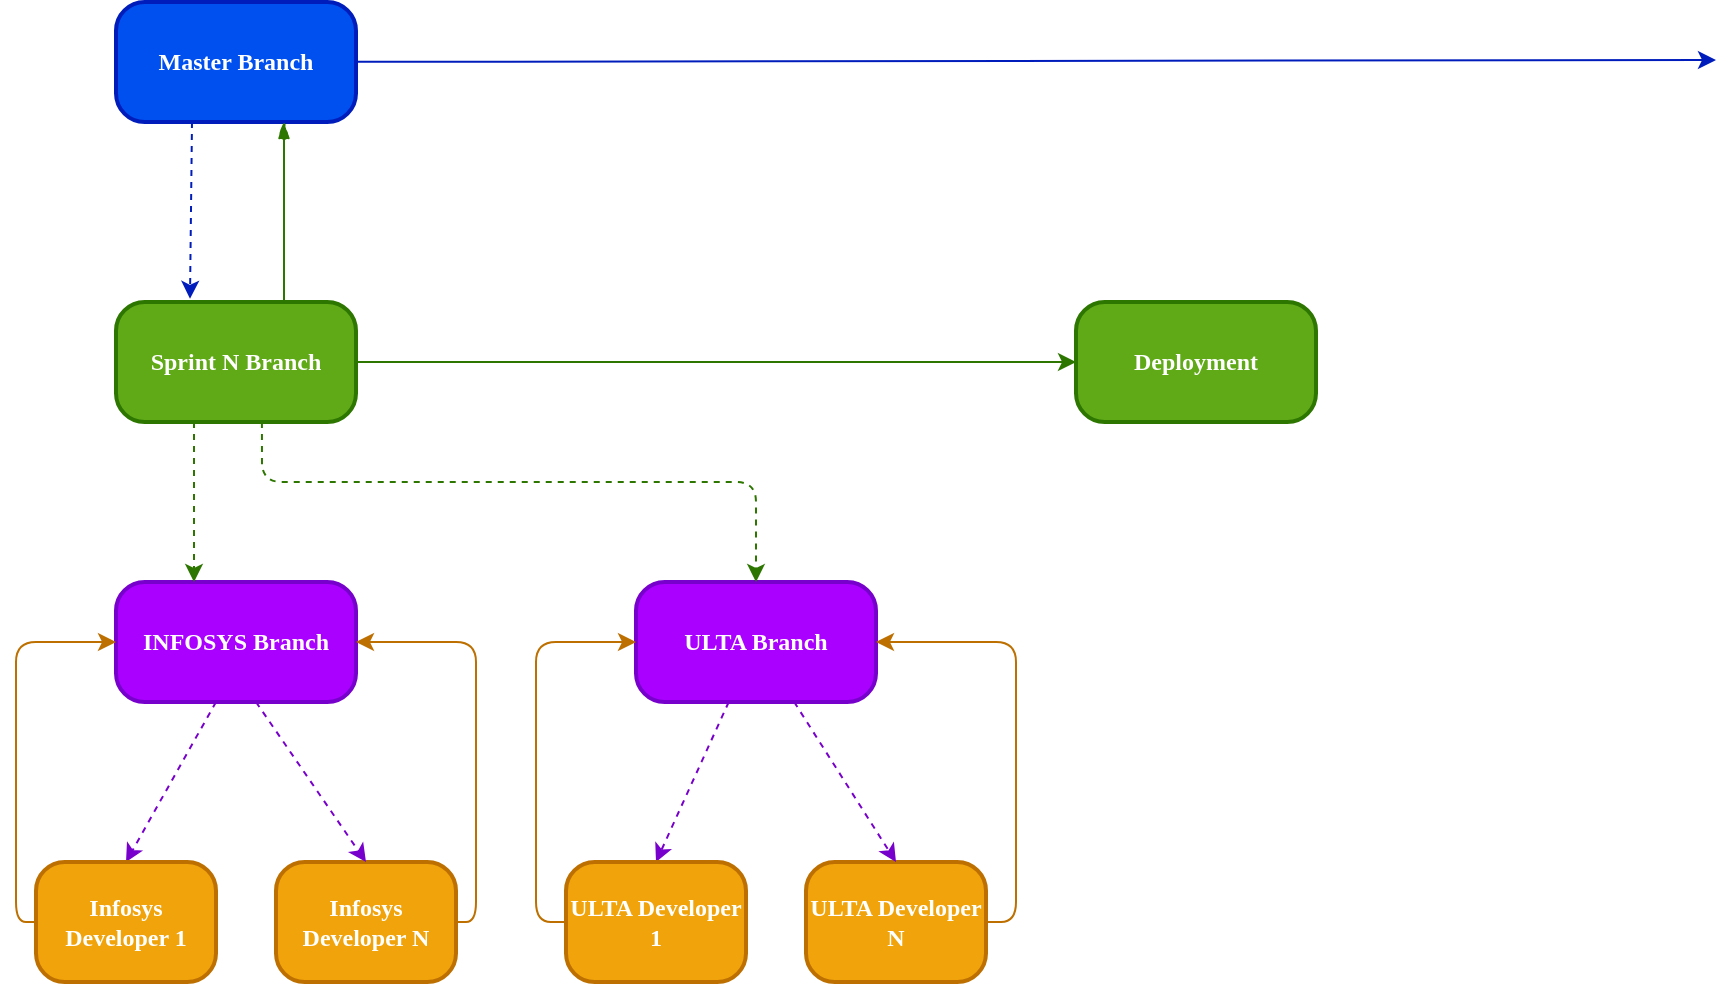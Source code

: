 <mxfile type="github" version="12.1.9" pages="1">
  <diagram id="58cdce13-f638-feb5-8d6f-7d28b1aa9fa0" name="Page-1">
    <mxGraphModel grid="1" shadow="0" math="0" background="#ffffff" pageHeight="850" pageWidth="1100" pageScale="1" page="1" fold="1" arrows="1" connect="1" tooltips="1" guides="1" gridSize="10" dy="911" dx="1656">
      <root>
        <mxCell id="0"/>
        <mxCell id="1" parent="0"/>
        <mxCell id="382b91b5511bd0f7-6" value="Master Branch" parent="1" vertex="1" style="rounded=1;whiteSpace=wrap;html=1;arcSize=24;fillColor=#0050ef;strokeColor=#001DBC;shadow=0;comic=0;labelBackgroundColor=none;fontFamily=Verdana;fontSize=12;align=center;fontColor=#ffffff;fontStyle=1;strokeWidth=2;">
          <mxGeometry as="geometry" height="60" width="120" y="120" x="240"/>
        </mxCell>
        <mxCell id="90gE-hkVv0tovnDi2PN2-2" value="" parent="1" style="endArrow=classic;html=1;fillColor=#0050ef;strokeColor=#001DBC;strokeWidth=1;" edge="1" source="382b91b5511bd0f7-6">
          <mxGeometry as="geometry" height="50" width="50" relative="1">
            <mxPoint as="sourcePoint" y="149" x="360"/>
            <mxPoint as="targetPoint" y="149" x="1040"/>
          </mxGeometry>
        </mxCell>
        <mxCell id="90gE-hkVv0tovnDi2PN2-4" value="" parent="1" style="endArrow=classic;html=1;strokeWidth=1;exitX=0.5;exitY=1;exitDx=0;exitDy=0;fillColor=#0050ef;strokeColor=#001DBC;dashed=1;entryX=0.3;entryY=-0.027;entryDx=0;entryDy=0;entryPerimeter=0;" edge="1">
          <mxGeometry as="geometry" height="50" width="50" relative="1">
            <mxPoint as="sourcePoint" y="180" x="278"/>
            <mxPoint as="targetPoint" y="268.38" x="277.0"/>
          </mxGeometry>
        </mxCell>
        <mxCell id="90gE-hkVv0tovnDi2PN2-5" value="Sprint N Branch" parent="1" vertex="1" style="rounded=1;whiteSpace=wrap;html=1;arcSize=24;fillColor=#60a917;strokeColor=#2D7600;shadow=0;comic=0;labelBackgroundColor=none;fontFamily=Verdana;fontSize=12;align=center;fontColor=#ffffff;fontStyle=1;strokeWidth=2;">
          <mxGeometry as="geometry" height="60" width="120" y="270" x="240"/>
        </mxCell>
        <mxCell id="90gE-hkVv0tovnDi2PN2-7" value="" parent="1" style="comic=1;strokeWidth=1;endArrow=blockThin;html=1;fontFamily=Comic Sans MS;fontStyle=1;entryX=0.5;entryY=1;entryDx=0;entryDy=0;curved=1;fillColor=#60a917;strokeColor=#2D7600;" edge="1">
          <mxGeometry as="geometry" height="50" width="50" relative="1">
            <mxPoint as="sourcePoint" y="270" x="324"/>
            <mxPoint as="targetPoint" y="180" x="324"/>
          </mxGeometry>
        </mxCell>
        <mxCell id="90gE-hkVv0tovnDi2PN2-9" value="INFOSYS Branch" parent="1" vertex="1" style="rounded=1;whiteSpace=wrap;html=1;arcSize=24;fillColor=#aa00ff;strokeColor=#7700CC;shadow=0;comic=0;labelBackgroundColor=none;fontFamily=Verdana;fontSize=12;align=center;fontColor=#ffffff;fontStyle=1;strokeWidth=2;">
          <mxGeometry as="geometry" height="60" width="120" y="410" x="240"/>
        </mxCell>
        <mxCell id="90gE-hkVv0tovnDi2PN2-10" value="ULTA Branch" parent="1" vertex="1" style="rounded=1;whiteSpace=wrap;html=1;arcSize=24;fillColor=#aa00ff;strokeColor=#7700CC;shadow=0;comic=0;labelBackgroundColor=none;fontFamily=Verdana;fontSize=12;align=center;fontColor=#ffffff;fontStyle=1;strokeWidth=2;">
          <mxGeometry as="geometry" height="60" width="120" y="410" x="500"/>
        </mxCell>
        <mxCell id="90gE-hkVv0tovnDi2PN2-11" value="" parent="1" style="endArrow=classic;html=1;strokeWidth=1;fillColor=#60a917;strokeColor=#2D7600;dashed=1;exitX=0.325;exitY=1;exitDx=0;exitDy=0;exitPerimeter=0;" edge="1" source="90gE-hkVv0tovnDi2PN2-5">
          <mxGeometry as="geometry" height="50" width="50" relative="1">
            <mxPoint as="sourcePoint" y="320" x="280"/>
            <mxPoint as="targetPoint" y="410" x="279"/>
          </mxGeometry>
        </mxCell>
        <mxCell id="90gE-hkVv0tovnDi2PN2-12" value="" parent="1" style="endArrow=classic;html=1;strokeWidth=1;fillColor=#60a917;strokeColor=#2D7600;curved=1;" edge="1" target="90gE-hkVv0tovnDi2PN2-15" source="90gE-hkVv0tovnDi2PN2-5">
          <mxGeometry as="geometry" height="50" width="50" relative="1">
            <mxPoint as="sourcePoint" y="300" x="360"/>
            <mxPoint as="targetPoint" y="300" x="770"/>
          </mxGeometry>
        </mxCell>
        <mxCell id="90gE-hkVv0tovnDi2PN2-15" value="Deployment" parent="1" vertex="1" style="rounded=1;whiteSpace=wrap;html=1;arcSize=24;fillColor=#60a917;strokeColor=#2D7600;shadow=0;comic=0;labelBackgroundColor=none;fontFamily=Verdana;fontSize=12;align=center;fontColor=#ffffff;fontStyle=1;strokeWidth=2;">
          <mxGeometry as="geometry" height="60" width="120" y="270" x="720"/>
        </mxCell>
        <mxCell id="90gE-hkVv0tovnDi2PN2-16" value="" parent="1" style="edgeStyle=segmentEdgeStyle;endArrow=classic;html=1;shadow=0;strokeWidth=1;exitX=0.608;exitY=1;exitDx=0;exitDy=0;exitPerimeter=0;entryX=0.5;entryY=0;entryDx=0;entryDy=0;fillColor=#60a917;strokeColor=#2D7600;dashed=1;" edge="1" target="90gE-hkVv0tovnDi2PN2-10" source="90gE-hkVv0tovnDi2PN2-5">
          <mxGeometry as="geometry" height="50" width="50" relative="1">
            <mxPoint as="sourcePoint" y="390" x="320"/>
            <mxPoint as="targetPoint" y="400" x="313"/>
            <Array as="points">
              <mxPoint y="360" x="313"/>
              <mxPoint y="360" x="560"/>
            </Array>
          </mxGeometry>
        </mxCell>
        <mxCell id="90gE-hkVv0tovnDi2PN2-17" value="" parent="1" style="endArrow=classic;html=1;strokeWidth=1;fillColor=#aa00ff;strokeColor=#7700CC;dashed=1;entryX=0.5;entryY=0;entryDx=0;entryDy=0;" edge="1" target="90gE-hkVv0tovnDi2PN2-18">
          <mxGeometry as="geometry" height="50" width="50" relative="1">
            <mxPoint as="sourcePoint" y="470" x="290"/>
            <mxPoint as="targetPoint" y="550" x="278"/>
          </mxGeometry>
        </mxCell>
        <mxCell id="90gE-hkVv0tovnDi2PN2-18" value="Infosys Developer 1" parent="1" vertex="1" style="rounded=1;whiteSpace=wrap;html=1;arcSize=24;fillColor=#f0a30a;strokeColor=#BD7000;shadow=0;comic=0;labelBackgroundColor=none;fontFamily=Verdana;fontSize=12;align=center;fontColor=#ffffff;fontStyle=1;strokeWidth=2;">
          <mxGeometry as="geometry" height="60" width="90" y="550" x="200"/>
        </mxCell>
        <mxCell id="90gE-hkVv0tovnDi2PN2-20" value="Infosys Developer N" parent="1" vertex="1" style="rounded=1;whiteSpace=wrap;html=1;arcSize=24;fillColor=#f0a30a;strokeColor=#BD7000;shadow=0;comic=0;labelBackgroundColor=none;fontFamily=Verdana;fontSize=12;align=center;fontColor=#ffffff;fontStyle=1;strokeWidth=2;">
          <mxGeometry as="geometry" height="60" width="90" y="550" x="320"/>
        </mxCell>
        <mxCell id="90gE-hkVv0tovnDi2PN2-21" value="" parent="1" style="endArrow=classic;html=1;shadow=0;dashed=1;strokeWidth=1;exitX=0.5;exitY=1;exitDx=0;exitDy=0;entryX=0.5;entryY=0;entryDx=0;entryDy=0;fillColor=#aa00ff;strokeColor=#7700CC;" edge="1" target="90gE-hkVv0tovnDi2PN2-20">
          <mxGeometry as="geometry" height="50" width="50" relative="1">
            <mxPoint as="sourcePoint" y="470" x="310"/>
            <mxPoint as="targetPoint" y="550" x="365"/>
          </mxGeometry>
        </mxCell>
        <mxCell id="90gE-hkVv0tovnDi2PN2-23" value="" parent="1" style="endArrow=classic;html=1;strokeWidth=1;fillColor=#aa00ff;strokeColor=#7700CC;dashed=1;entryX=0.5;entryY=0;entryDx=0;entryDy=0;" edge="1" target="90gE-hkVv0tovnDi2PN2-24" source="90gE-hkVv0tovnDi2PN2-10">
          <mxGeometry as="geometry" height="50" width="50" relative="1">
            <mxPoint as="sourcePoint" y="470" x="515"/>
            <mxPoint as="targetPoint" y="550" x="503"/>
          </mxGeometry>
        </mxCell>
        <mxCell id="90gE-hkVv0tovnDi2PN2-24" value="ULTA Developer 1" parent="1" vertex="1" style="rounded=1;whiteSpace=wrap;html=1;arcSize=24;fillColor=#f0a30a;strokeColor=#BD7000;shadow=0;comic=0;labelBackgroundColor=none;fontFamily=Verdana;fontSize=12;align=center;fontColor=#ffffff;fontStyle=1;strokeWidth=2;">
          <mxGeometry as="geometry" height="60" width="90" y="550" x="465"/>
        </mxCell>
        <mxCell id="90gE-hkVv0tovnDi2PN2-25" value="ULTA Developer N" parent="1" vertex="1" style="rounded=1;whiteSpace=wrap;html=1;arcSize=24;fillColor=#f0a30a;strokeColor=#BD7000;shadow=0;comic=0;labelBackgroundColor=none;fontFamily=Verdana;fontSize=12;align=center;fontColor=#ffffff;fontStyle=1;strokeWidth=2;">
          <mxGeometry as="geometry" height="60" width="90" y="550" x="585"/>
        </mxCell>
        <mxCell id="90gE-hkVv0tovnDi2PN2-26" value="" parent="1" style="endArrow=classic;html=1;shadow=0;dashed=1;strokeWidth=1;entryX=0.5;entryY=0;entryDx=0;entryDy=0;fillColor=#aa00ff;strokeColor=#7700CC;" edge="1" target="90gE-hkVv0tovnDi2PN2-25" source="90gE-hkVv0tovnDi2PN2-10">
          <mxGeometry as="geometry" height="50" width="50" relative="1">
            <mxPoint as="sourcePoint" y="460" x="530"/>
            <mxPoint as="targetPoint" y="550" x="590"/>
          </mxGeometry>
        </mxCell>
        <mxCell id="90gE-hkVv0tovnDi2PN2-29" value="" parent="1" style="edgeStyle=elbowEdgeStyle;elbow=horizontal;endArrow=classic;html=1;shadow=0;strokeWidth=1;exitX=0;exitY=0.5;exitDx=0;exitDy=0;entryX=0;entryY=0.5;entryDx=0;entryDy=0;fillColor=#f0a30a;strokeColor=#BD7000;" edge="1" target="90gE-hkVv0tovnDi2PN2-10" source="90gE-hkVv0tovnDi2PN2-24">
          <mxGeometry as="geometry" height="50" width="50" relative="1">
            <mxPoint as="sourcePoint" y="690" x="415"/>
            <mxPoint as="targetPoint" y="640" x="465"/>
            <Array as="points">
              <mxPoint y="510" x="450"/>
            </Array>
          </mxGeometry>
        </mxCell>
        <mxCell id="90gE-hkVv0tovnDi2PN2-30" value="" parent="1" style="edgeStyle=elbowEdgeStyle;elbow=horizontal;endArrow=classic;html=1;shadow=0;strokeWidth=1;exitX=1;exitY=0.5;exitDx=0;exitDy=0;entryX=1;entryY=0.5;entryDx=0;entryDy=0;fillColor=#f0a30a;strokeColor=#BD7000;" edge="1" target="90gE-hkVv0tovnDi2PN2-10" source="90gE-hkVv0tovnDi2PN2-25">
          <mxGeometry as="geometry" height="50" width="50" relative="1">
            <mxPoint as="sourcePoint" y="590.088" x="724.588"/>
            <mxPoint as="targetPoint" y="450.088" x="759.882"/>
            <Array as="points">
              <mxPoint y="510" x="690"/>
            </Array>
          </mxGeometry>
        </mxCell>
        <mxCell id="90gE-hkVv0tovnDi2PN2-31" value="" parent="1" style="edgeStyle=elbowEdgeStyle;elbow=horizontal;endArrow=classic;html=1;shadow=0;strokeWidth=1;exitX=0;exitY=0.5;exitDx=0;exitDy=0;entryX=0;entryY=0.5;entryDx=0;entryDy=0;fillColor=#f0a30a;strokeColor=#BD7000;" edge="1" target="90gE-hkVv0tovnDi2PN2-9" source="90gE-hkVv0tovnDi2PN2-18">
          <mxGeometry as="geometry" height="50" width="50" relative="1">
            <mxPoint as="sourcePoint" y="580.088" x="195.176"/>
            <mxPoint as="targetPoint" y="440.088" x="230.471"/>
            <Array as="points">
              <mxPoint y="510" x="190"/>
            </Array>
          </mxGeometry>
        </mxCell>
        <mxCell id="90gE-hkVv0tovnDi2PN2-32" value="" parent="1" style="edgeStyle=elbowEdgeStyle;elbow=horizontal;endArrow=classic;html=1;shadow=0;strokeWidth=1;fillColor=#f0a30a;strokeColor=#BD7000;" edge="1" target="90gE-hkVv0tovnDi2PN2-9" source="90gE-hkVv0tovnDi2PN2-20">
          <mxGeometry as="geometry" height="50" width="50" relative="1">
            <mxPoint as="sourcePoint" y="580.088" x="414.088"/>
            <mxPoint as="targetPoint" y="440.088" x="359.971"/>
            <Array as="points">
              <mxPoint y="510" x="420"/>
            </Array>
          </mxGeometry>
        </mxCell>
      </root>
    </mxGraphModel>
  </diagram>
</mxfile>
